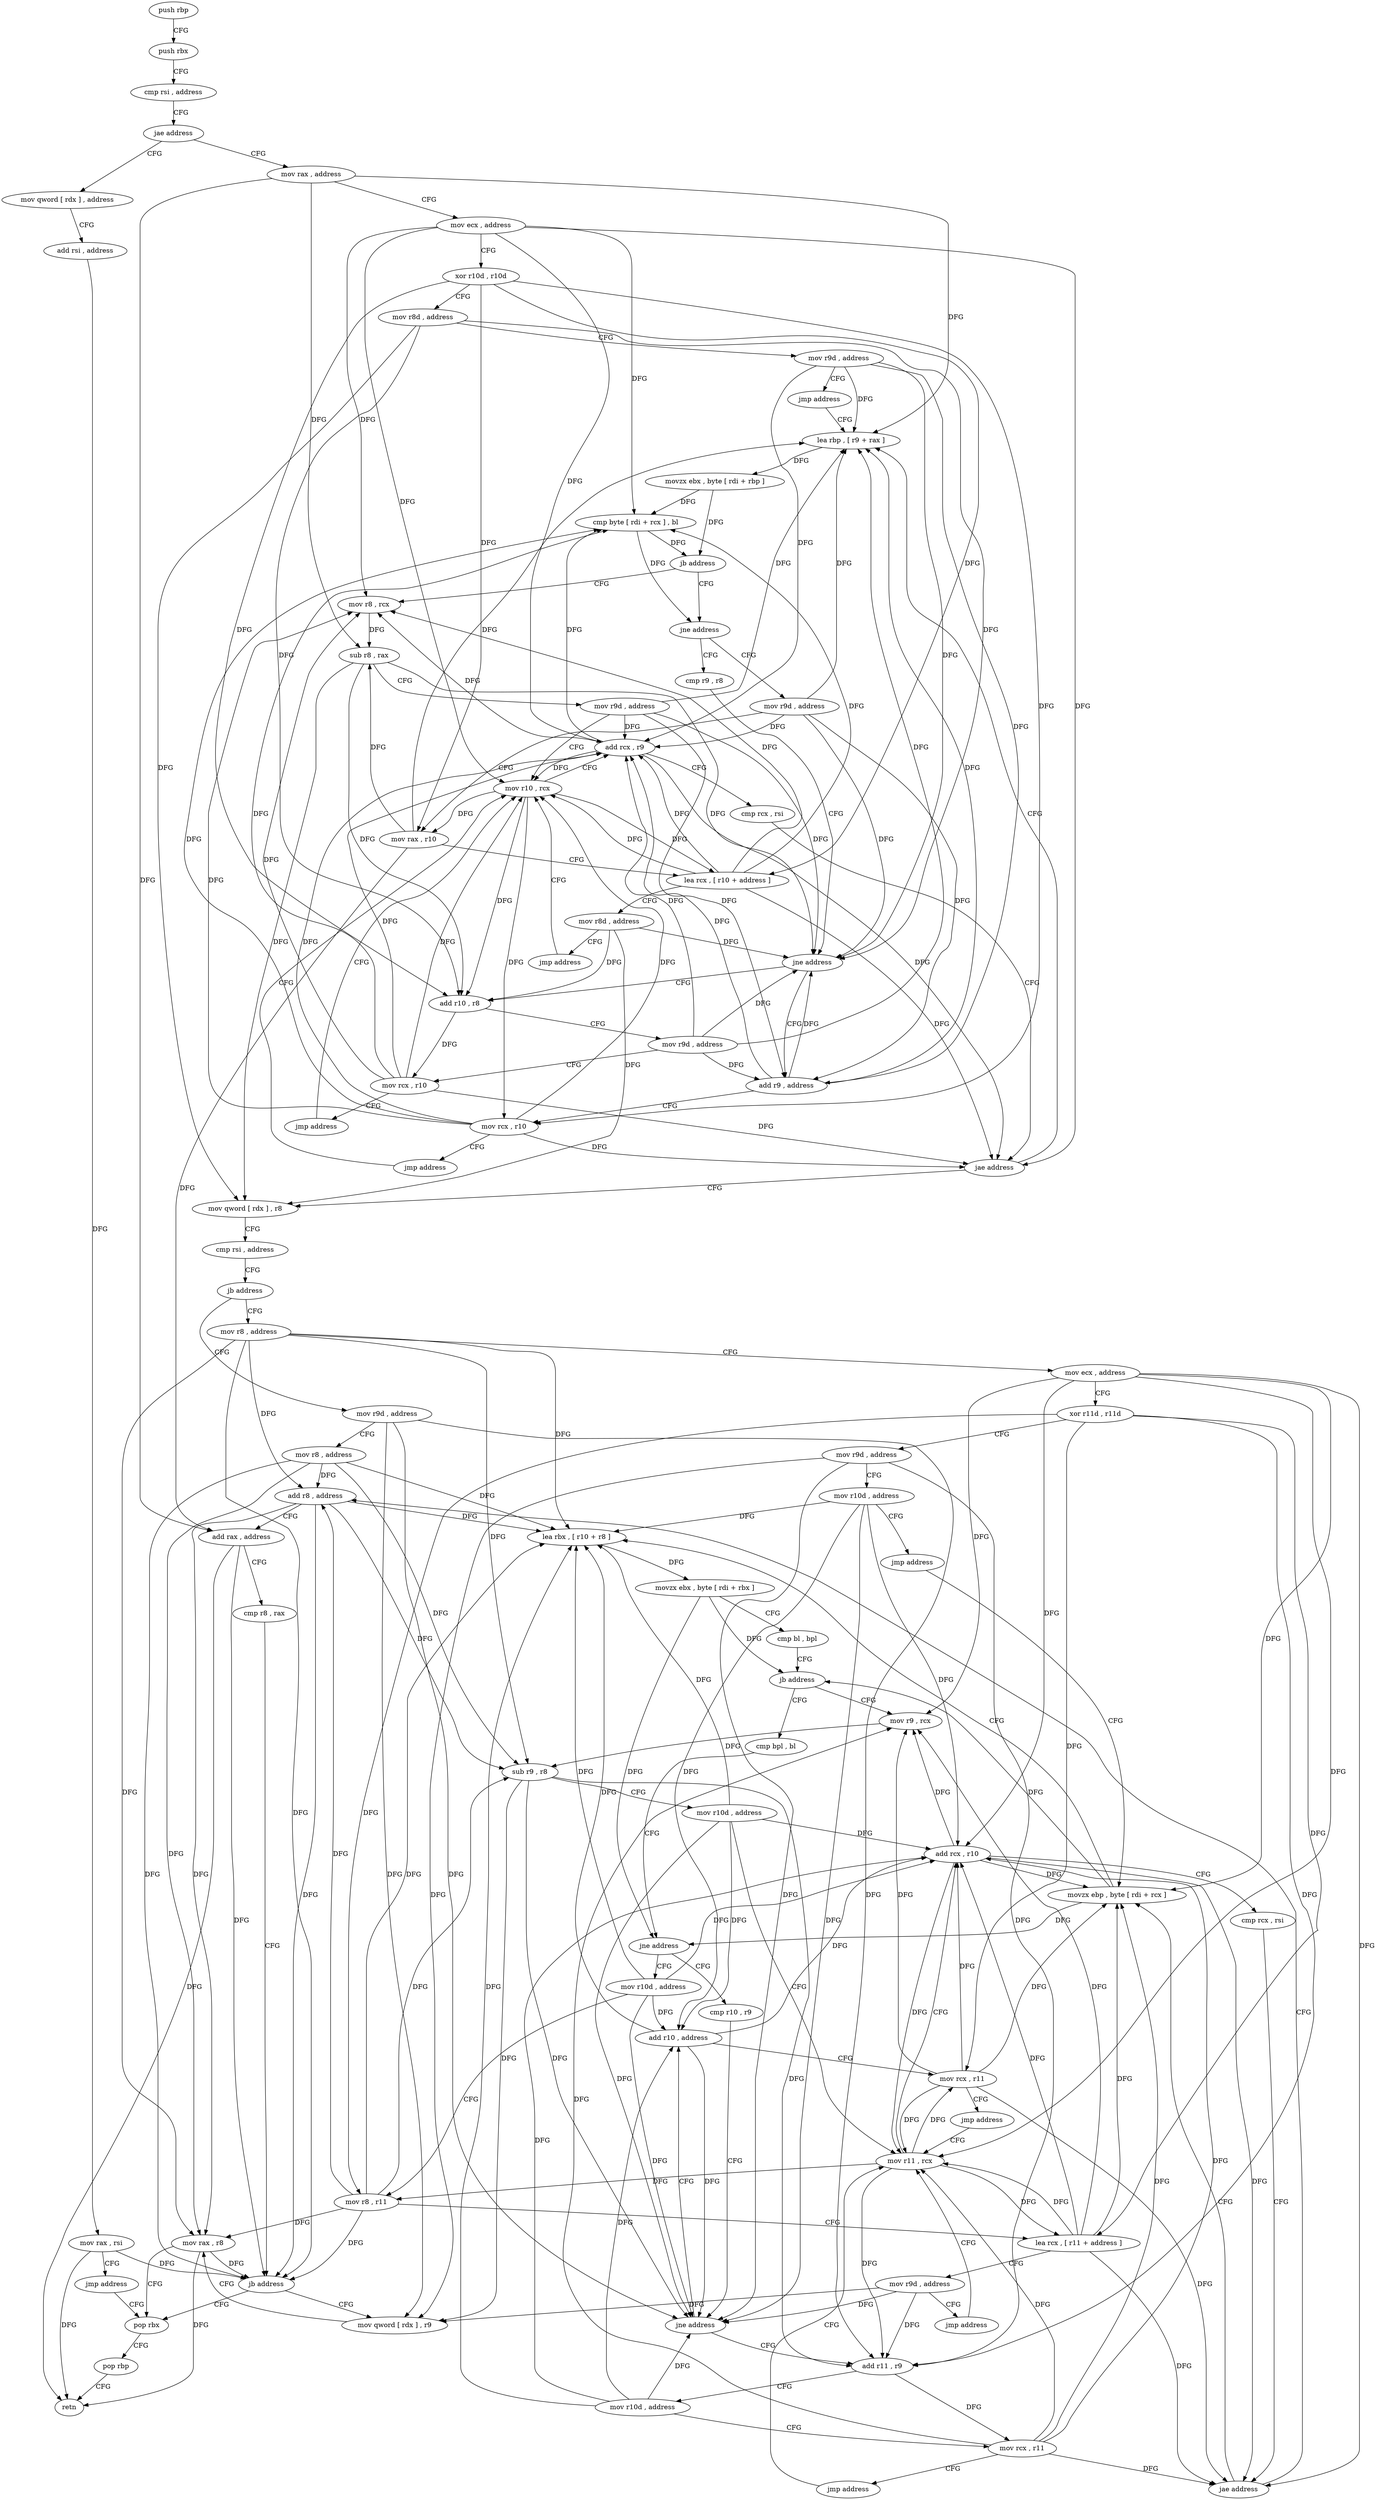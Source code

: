 digraph "func" {
"4217392" [label = "push rbp" ]
"4217393" [label = "push rbx" ]
"4217394" [label = "cmp rsi , address" ]
"4217398" [label = "jae address" ]
"4217419" [label = "mov rax , address" ]
"4217400" [label = "mov qword [ rdx ] , address" ]
"4217426" [label = "mov ecx , address" ]
"4217431" [label = "xor r10d , r10d" ]
"4217434" [label = "mov r8d , address" ]
"4217440" [label = "mov r9d , address" ]
"4217446" [label = "jmp address" ]
"4217479" [label = "lea rbp , [ r9 + rax ]" ]
"4217407" [label = "add rsi , address" ]
"4217411" [label = "mov rax , rsi" ]
"4217414" [label = "jmp address" ]
"4217726" [label = "pop rbx" ]
"4217483" [label = "movzx ebx , byte [ rdi + rbp ]" ]
"4217487" [label = "cmp byte [ rdi + rcx ] , bl" ]
"4217490" [label = "jb address" ]
"4217456" [label = "mov r8 , rcx" ]
"4217492" [label = "jne address" ]
"4217727" [label = "pop rbp" ]
"4217728" [label = "retn" ]
"4217459" [label = "sub r8 , rax" ]
"4217462" [label = "mov r9d , address" ]
"4217468" [label = "mov r10 , rcx" ]
"4217520" [label = "mov r9d , address" ]
"4217494" [label = "cmp r9 , r8" ]
"4217550" [label = "mov qword [ rdx ] , r8" ]
"4217553" [label = "cmp rsi , address" ]
"4217557" [label = "jb address" ]
"4217694" [label = "mov r9d , address" ]
"4217563" [label = "mov r8 , address" ]
"4217526" [label = "mov rax , r10" ]
"4217529" [label = "lea rcx , [ r10 + address ]" ]
"4217533" [label = "mov r8d , address" ]
"4217539" [label = "jmp address" ]
"4217497" [label = "jne address" ]
"4217541" [label = "add r9 , address" ]
"4217499" [label = "add r10 , r8" ]
"4217700" [label = "mov r8 , address" ]
"4217707" [label = "add r8 , address" ]
"4217570" [label = "mov ecx , address" ]
"4217575" [label = "xor r11d , r11d" ]
"4217578" [label = "mov r9d , address" ]
"4217584" [label = "mov r10d , address" ]
"4217590" [label = "jmp address" ]
"4217623" [label = "movzx ebp , byte [ rdi + rcx ]" ]
"4217471" [label = "add rcx , r9" ]
"4217474" [label = "cmp rcx , rsi" ]
"4217477" [label = "jae address" ]
"4217545" [label = "mov rcx , r10" ]
"4217548" [label = "jmp address" ]
"4217502" [label = "mov r9d , address" ]
"4217508" [label = "mov rcx , r10" ]
"4217511" [label = "jmp address" ]
"4217720" [label = "mov qword [ rdx ] , r9" ]
"4217723" [label = "mov rax , r8" ]
"4217627" [label = "lea rbx , [ r10 + r8 ]" ]
"4217631" [label = "movzx ebx , byte [ rdi + rbx ]" ]
"4217635" [label = "cmp bl , bpl" ]
"4217638" [label = "jb address" ]
"4217600" [label = "mov r9 , rcx" ]
"4217640" [label = "cmp bpl , bl" ]
"4217603" [label = "sub r9 , r8" ]
"4217606" [label = "mov r10d , address" ]
"4217612" [label = "mov r11 , rcx" ]
"4217643" [label = "jne address" ]
"4217664" [label = "mov r10d , address" ]
"4217645" [label = "cmp r10 , r9" ]
"4217711" [label = "add rax , address" ]
"4217715" [label = "cmp r8 , rax" ]
"4217718" [label = "jb address" ]
"4217670" [label = "mov r8 , r11" ]
"4217673" [label = "lea rcx , [ r11 + address ]" ]
"4217677" [label = "mov r9d , address" ]
"4217683" [label = "jmp address" ]
"4217648" [label = "jne address" ]
"4217685" [label = "add r10 , address" ]
"4217650" [label = "add r11 , r9" ]
"4217615" [label = "add rcx , r10" ]
"4217618" [label = "cmp rcx , rsi" ]
"4217621" [label = "jae address" ]
"4217689" [label = "mov rcx , r11" ]
"4217692" [label = "jmp address" ]
"4217653" [label = "mov r10d , address" ]
"4217659" [label = "mov rcx , r11" ]
"4217662" [label = "jmp address" ]
"4217392" -> "4217393" [ label = "CFG" ]
"4217393" -> "4217394" [ label = "CFG" ]
"4217394" -> "4217398" [ label = "CFG" ]
"4217398" -> "4217419" [ label = "CFG" ]
"4217398" -> "4217400" [ label = "CFG" ]
"4217419" -> "4217426" [ label = "CFG" ]
"4217419" -> "4217479" [ label = "DFG" ]
"4217419" -> "4217459" [ label = "DFG" ]
"4217419" -> "4217711" [ label = "DFG" ]
"4217400" -> "4217407" [ label = "CFG" ]
"4217426" -> "4217431" [ label = "CFG" ]
"4217426" -> "4217487" [ label = "DFG" ]
"4217426" -> "4217456" [ label = "DFG" ]
"4217426" -> "4217468" [ label = "DFG" ]
"4217426" -> "4217471" [ label = "DFG" ]
"4217426" -> "4217477" [ label = "DFG" ]
"4217431" -> "4217434" [ label = "CFG" ]
"4217431" -> "4217526" [ label = "DFG" ]
"4217431" -> "4217529" [ label = "DFG" ]
"4217431" -> "4217545" [ label = "DFG" ]
"4217431" -> "4217499" [ label = "DFG" ]
"4217434" -> "4217440" [ label = "CFG" ]
"4217434" -> "4217497" [ label = "DFG" ]
"4217434" -> "4217550" [ label = "DFG" ]
"4217434" -> "4217499" [ label = "DFG" ]
"4217440" -> "4217446" [ label = "CFG" ]
"4217440" -> "4217479" [ label = "DFG" ]
"4217440" -> "4217471" [ label = "DFG" ]
"4217440" -> "4217497" [ label = "DFG" ]
"4217440" -> "4217541" [ label = "DFG" ]
"4217446" -> "4217479" [ label = "CFG" ]
"4217479" -> "4217483" [ label = "DFG" ]
"4217407" -> "4217411" [ label = "DFG" ]
"4217411" -> "4217414" [ label = "CFG" ]
"4217411" -> "4217728" [ label = "DFG" ]
"4217411" -> "4217718" [ label = "DFG" ]
"4217414" -> "4217726" [ label = "CFG" ]
"4217726" -> "4217727" [ label = "CFG" ]
"4217483" -> "4217487" [ label = "DFG" ]
"4217483" -> "4217490" [ label = "DFG" ]
"4217487" -> "4217490" [ label = "DFG" ]
"4217487" -> "4217492" [ label = "DFG" ]
"4217490" -> "4217456" [ label = "CFG" ]
"4217490" -> "4217492" [ label = "CFG" ]
"4217456" -> "4217459" [ label = "DFG" ]
"4217492" -> "4217520" [ label = "CFG" ]
"4217492" -> "4217494" [ label = "CFG" ]
"4217727" -> "4217728" [ label = "CFG" ]
"4217459" -> "4217462" [ label = "CFG" ]
"4217459" -> "4217497" [ label = "DFG" ]
"4217459" -> "4217550" [ label = "DFG" ]
"4217459" -> "4217499" [ label = "DFG" ]
"4217462" -> "4217468" [ label = "CFG" ]
"4217462" -> "4217479" [ label = "DFG" ]
"4217462" -> "4217471" [ label = "DFG" ]
"4217462" -> "4217497" [ label = "DFG" ]
"4217462" -> "4217541" [ label = "DFG" ]
"4217468" -> "4217471" [ label = "CFG" ]
"4217468" -> "4217526" [ label = "DFG" ]
"4217468" -> "4217529" [ label = "DFG" ]
"4217468" -> "4217545" [ label = "DFG" ]
"4217468" -> "4217499" [ label = "DFG" ]
"4217520" -> "4217526" [ label = "CFG" ]
"4217520" -> "4217471" [ label = "DFG" ]
"4217520" -> "4217479" [ label = "DFG" ]
"4217520" -> "4217497" [ label = "DFG" ]
"4217520" -> "4217541" [ label = "DFG" ]
"4217494" -> "4217497" [ label = "CFG" ]
"4217550" -> "4217553" [ label = "CFG" ]
"4217553" -> "4217557" [ label = "CFG" ]
"4217557" -> "4217694" [ label = "CFG" ]
"4217557" -> "4217563" [ label = "CFG" ]
"4217694" -> "4217700" [ label = "CFG" ]
"4217694" -> "4217720" [ label = "DFG" ]
"4217694" -> "4217648" [ label = "DFG" ]
"4217694" -> "4217650" [ label = "DFG" ]
"4217563" -> "4217570" [ label = "CFG" ]
"4217563" -> "4217707" [ label = "DFG" ]
"4217563" -> "4217718" [ label = "DFG" ]
"4217563" -> "4217627" [ label = "DFG" ]
"4217563" -> "4217723" [ label = "DFG" ]
"4217563" -> "4217603" [ label = "DFG" ]
"4217526" -> "4217529" [ label = "CFG" ]
"4217526" -> "4217479" [ label = "DFG" ]
"4217526" -> "4217459" [ label = "DFG" ]
"4217526" -> "4217711" [ label = "DFG" ]
"4217529" -> "4217533" [ label = "CFG" ]
"4217529" -> "4217487" [ label = "DFG" ]
"4217529" -> "4217456" [ label = "DFG" ]
"4217529" -> "4217468" [ label = "DFG" ]
"4217529" -> "4217471" [ label = "DFG" ]
"4217529" -> "4217477" [ label = "DFG" ]
"4217533" -> "4217539" [ label = "CFG" ]
"4217533" -> "4217497" [ label = "DFG" ]
"4217533" -> "4217550" [ label = "DFG" ]
"4217533" -> "4217499" [ label = "DFG" ]
"4217539" -> "4217468" [ label = "CFG" ]
"4217497" -> "4217541" [ label = "CFG" ]
"4217497" -> "4217499" [ label = "CFG" ]
"4217541" -> "4217545" [ label = "CFG" ]
"4217541" -> "4217471" [ label = "DFG" ]
"4217541" -> "4217479" [ label = "DFG" ]
"4217541" -> "4217497" [ label = "DFG" ]
"4217499" -> "4217502" [ label = "CFG" ]
"4217499" -> "4217508" [ label = "DFG" ]
"4217700" -> "4217707" [ label = "DFG" ]
"4217700" -> "4217718" [ label = "DFG" ]
"4217700" -> "4217627" [ label = "DFG" ]
"4217700" -> "4217723" [ label = "DFG" ]
"4217700" -> "4217603" [ label = "DFG" ]
"4217707" -> "4217711" [ label = "CFG" ]
"4217707" -> "4217718" [ label = "DFG" ]
"4217707" -> "4217627" [ label = "DFG" ]
"4217707" -> "4217723" [ label = "DFG" ]
"4217707" -> "4217603" [ label = "DFG" ]
"4217570" -> "4217575" [ label = "CFG" ]
"4217570" -> "4217623" [ label = "DFG" ]
"4217570" -> "4217600" [ label = "DFG" ]
"4217570" -> "4217612" [ label = "DFG" ]
"4217570" -> "4217615" [ label = "DFG" ]
"4217570" -> "4217621" [ label = "DFG" ]
"4217575" -> "4217578" [ label = "CFG" ]
"4217575" -> "4217670" [ label = "DFG" ]
"4217575" -> "4217673" [ label = "DFG" ]
"4217575" -> "4217689" [ label = "DFG" ]
"4217575" -> "4217650" [ label = "DFG" ]
"4217578" -> "4217584" [ label = "CFG" ]
"4217578" -> "4217720" [ label = "DFG" ]
"4217578" -> "4217648" [ label = "DFG" ]
"4217578" -> "4217650" [ label = "DFG" ]
"4217584" -> "4217590" [ label = "CFG" ]
"4217584" -> "4217627" [ label = "DFG" ]
"4217584" -> "4217615" [ label = "DFG" ]
"4217584" -> "4217648" [ label = "DFG" ]
"4217584" -> "4217685" [ label = "DFG" ]
"4217590" -> "4217623" [ label = "CFG" ]
"4217623" -> "4217627" [ label = "CFG" ]
"4217623" -> "4217638" [ label = "DFG" ]
"4217623" -> "4217643" [ label = "DFG" ]
"4217471" -> "4217474" [ label = "CFG" ]
"4217471" -> "4217487" [ label = "DFG" ]
"4217471" -> "4217456" [ label = "DFG" ]
"4217471" -> "4217468" [ label = "DFG" ]
"4217471" -> "4217477" [ label = "DFG" ]
"4217474" -> "4217477" [ label = "CFG" ]
"4217477" -> "4217550" [ label = "CFG" ]
"4217477" -> "4217479" [ label = "CFG" ]
"4217545" -> "4217548" [ label = "CFG" ]
"4217545" -> "4217487" [ label = "DFG" ]
"4217545" -> "4217456" [ label = "DFG" ]
"4217545" -> "4217468" [ label = "DFG" ]
"4217545" -> "4217471" [ label = "DFG" ]
"4217545" -> "4217477" [ label = "DFG" ]
"4217548" -> "4217468" [ label = "CFG" ]
"4217502" -> "4217508" [ label = "CFG" ]
"4217502" -> "4217471" [ label = "DFG" ]
"4217502" -> "4217541" [ label = "DFG" ]
"4217502" -> "4217479" [ label = "DFG" ]
"4217502" -> "4217497" [ label = "DFG" ]
"4217508" -> "4217511" [ label = "CFG" ]
"4217508" -> "4217487" [ label = "DFG" ]
"4217508" -> "4217456" [ label = "DFG" ]
"4217508" -> "4217468" [ label = "DFG" ]
"4217508" -> "4217471" [ label = "DFG" ]
"4217508" -> "4217477" [ label = "DFG" ]
"4217511" -> "4217468" [ label = "CFG" ]
"4217720" -> "4217723" [ label = "CFG" ]
"4217723" -> "4217726" [ label = "CFG" ]
"4217723" -> "4217718" [ label = "DFG" ]
"4217723" -> "4217728" [ label = "DFG" ]
"4217627" -> "4217631" [ label = "DFG" ]
"4217631" -> "4217635" [ label = "CFG" ]
"4217631" -> "4217638" [ label = "DFG" ]
"4217631" -> "4217643" [ label = "DFG" ]
"4217635" -> "4217638" [ label = "CFG" ]
"4217638" -> "4217600" [ label = "CFG" ]
"4217638" -> "4217640" [ label = "CFG" ]
"4217600" -> "4217603" [ label = "DFG" ]
"4217640" -> "4217643" [ label = "CFG" ]
"4217603" -> "4217606" [ label = "CFG" ]
"4217603" -> "4217720" [ label = "DFG" ]
"4217603" -> "4217648" [ label = "DFG" ]
"4217603" -> "4217650" [ label = "DFG" ]
"4217606" -> "4217612" [ label = "CFG" ]
"4217606" -> "4217627" [ label = "DFG" ]
"4217606" -> "4217615" [ label = "DFG" ]
"4217606" -> "4217648" [ label = "DFG" ]
"4217606" -> "4217685" [ label = "DFG" ]
"4217612" -> "4217615" [ label = "CFG" ]
"4217612" -> "4217670" [ label = "DFG" ]
"4217612" -> "4217673" [ label = "DFG" ]
"4217612" -> "4217689" [ label = "DFG" ]
"4217612" -> "4217650" [ label = "DFG" ]
"4217643" -> "4217664" [ label = "CFG" ]
"4217643" -> "4217645" [ label = "CFG" ]
"4217664" -> "4217670" [ label = "CFG" ]
"4217664" -> "4217615" [ label = "DFG" ]
"4217664" -> "4217627" [ label = "DFG" ]
"4217664" -> "4217648" [ label = "DFG" ]
"4217664" -> "4217685" [ label = "DFG" ]
"4217645" -> "4217648" [ label = "CFG" ]
"4217711" -> "4217715" [ label = "CFG" ]
"4217711" -> "4217728" [ label = "DFG" ]
"4217711" -> "4217718" [ label = "DFG" ]
"4217715" -> "4217718" [ label = "CFG" ]
"4217718" -> "4217726" [ label = "CFG" ]
"4217718" -> "4217720" [ label = "CFG" ]
"4217670" -> "4217673" [ label = "CFG" ]
"4217670" -> "4217707" [ label = "DFG" ]
"4217670" -> "4217627" [ label = "DFG" ]
"4217670" -> "4217723" [ label = "DFG" ]
"4217670" -> "4217603" [ label = "DFG" ]
"4217670" -> "4217718" [ label = "DFG" ]
"4217673" -> "4217677" [ label = "CFG" ]
"4217673" -> "4217623" [ label = "DFG" ]
"4217673" -> "4217600" [ label = "DFG" ]
"4217673" -> "4217612" [ label = "DFG" ]
"4217673" -> "4217615" [ label = "DFG" ]
"4217673" -> "4217621" [ label = "DFG" ]
"4217677" -> "4217683" [ label = "CFG" ]
"4217677" -> "4217720" [ label = "DFG" ]
"4217677" -> "4217648" [ label = "DFG" ]
"4217677" -> "4217650" [ label = "DFG" ]
"4217683" -> "4217612" [ label = "CFG" ]
"4217648" -> "4217685" [ label = "CFG" ]
"4217648" -> "4217650" [ label = "CFG" ]
"4217685" -> "4217689" [ label = "CFG" ]
"4217685" -> "4217615" [ label = "DFG" ]
"4217685" -> "4217627" [ label = "DFG" ]
"4217685" -> "4217648" [ label = "DFG" ]
"4217650" -> "4217653" [ label = "CFG" ]
"4217650" -> "4217659" [ label = "DFG" ]
"4217615" -> "4217618" [ label = "CFG" ]
"4217615" -> "4217623" [ label = "DFG" ]
"4217615" -> "4217600" [ label = "DFG" ]
"4217615" -> "4217612" [ label = "DFG" ]
"4217615" -> "4217621" [ label = "DFG" ]
"4217618" -> "4217621" [ label = "CFG" ]
"4217621" -> "4217707" [ label = "CFG" ]
"4217621" -> "4217623" [ label = "CFG" ]
"4217689" -> "4217692" [ label = "CFG" ]
"4217689" -> "4217623" [ label = "DFG" ]
"4217689" -> "4217600" [ label = "DFG" ]
"4217689" -> "4217612" [ label = "DFG" ]
"4217689" -> "4217615" [ label = "DFG" ]
"4217689" -> "4217621" [ label = "DFG" ]
"4217692" -> "4217612" [ label = "CFG" ]
"4217653" -> "4217659" [ label = "CFG" ]
"4217653" -> "4217615" [ label = "DFG" ]
"4217653" -> "4217685" [ label = "DFG" ]
"4217653" -> "4217627" [ label = "DFG" ]
"4217653" -> "4217648" [ label = "DFG" ]
"4217659" -> "4217662" [ label = "CFG" ]
"4217659" -> "4217623" [ label = "DFG" ]
"4217659" -> "4217600" [ label = "DFG" ]
"4217659" -> "4217612" [ label = "DFG" ]
"4217659" -> "4217615" [ label = "DFG" ]
"4217659" -> "4217621" [ label = "DFG" ]
"4217662" -> "4217612" [ label = "CFG" ]
}
